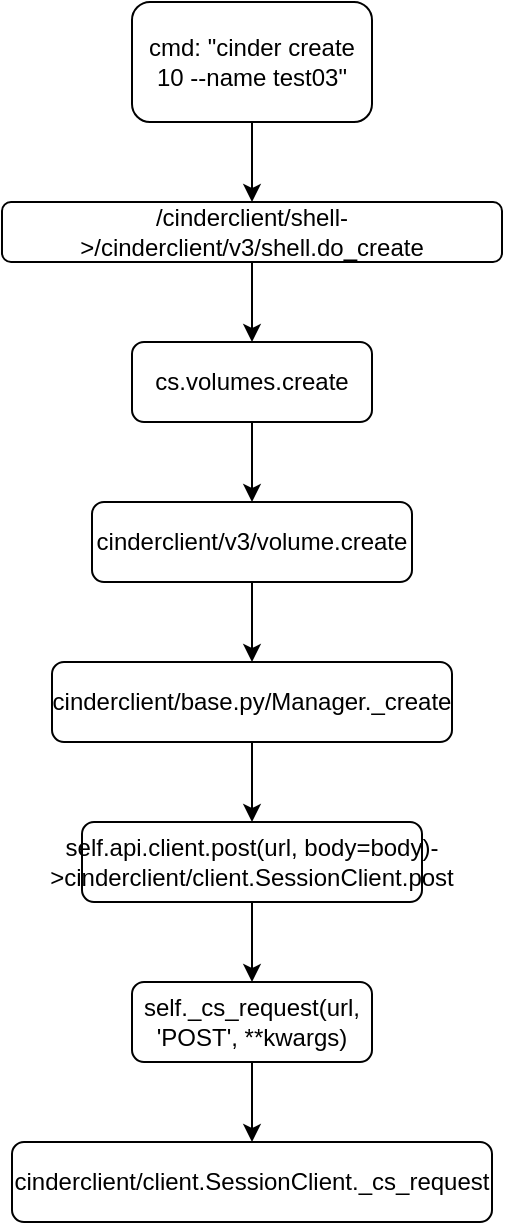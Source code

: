 <mxfile version="13.6.0" type="device"><diagram id="Y5Psf9uDNhBOmzEwHw49" name="第 1 页"><mxGraphModel dx="946" dy="725" grid="1" gridSize="10" guides="1" tooltips="1" connect="1" arrows="1" fold="1" page="1" pageScale="1" pageWidth="1169" pageHeight="1654" math="0" shadow="0"><root><mxCell id="0"/><mxCell id="1" parent="0"/><mxCell id="lAx0HHUNjTtmzQnbuXb_-4" style="edgeStyle=orthogonalEdgeStyle;rounded=0;orthogonalLoop=1;jettySize=auto;html=1;entryX=0.5;entryY=0;entryDx=0;entryDy=0;" edge="1" parent="1" source="lAx0HHUNjTtmzQnbuXb_-1" target="lAx0HHUNjTtmzQnbuXb_-2"><mxGeometry relative="1" as="geometry"/></mxCell><mxCell id="lAx0HHUNjTtmzQnbuXb_-1" value="cmd: &quot;cinder create 10 --name test03&quot;" style="rounded=1;whiteSpace=wrap;html=1;" vertex="1" parent="1"><mxGeometry x="210" y="20" width="120" height="60" as="geometry"/></mxCell><mxCell id="lAx0HHUNjTtmzQnbuXb_-5" style="edgeStyle=orthogonalEdgeStyle;rounded=0;orthogonalLoop=1;jettySize=auto;html=1;entryX=0.5;entryY=0;entryDx=0;entryDy=0;" edge="1" parent="1" source="lAx0HHUNjTtmzQnbuXb_-2" target="lAx0HHUNjTtmzQnbuXb_-3"><mxGeometry relative="1" as="geometry"/></mxCell><mxCell id="lAx0HHUNjTtmzQnbuXb_-2" value="/cinderclient/shell-&amp;gt;/cinderclient/v3/shell.do_create" style="rounded=1;whiteSpace=wrap;html=1;" vertex="1" parent="1"><mxGeometry x="145" y="120" width="250" height="30" as="geometry"/></mxCell><mxCell id="lAx0HHUNjTtmzQnbuXb_-7" style="edgeStyle=orthogonalEdgeStyle;rounded=0;orthogonalLoop=1;jettySize=auto;html=1;entryX=0.5;entryY=0;entryDx=0;entryDy=0;" edge="1" parent="1" source="lAx0HHUNjTtmzQnbuXb_-3" target="lAx0HHUNjTtmzQnbuXb_-6"><mxGeometry relative="1" as="geometry"/></mxCell><mxCell id="lAx0HHUNjTtmzQnbuXb_-3" value="cs.volumes.create" style="rounded=1;whiteSpace=wrap;html=1;" vertex="1" parent="1"><mxGeometry x="210" y="190" width="120" height="40" as="geometry"/></mxCell><mxCell id="lAx0HHUNjTtmzQnbuXb_-9" style="edgeStyle=orthogonalEdgeStyle;rounded=0;orthogonalLoop=1;jettySize=auto;html=1;entryX=0.5;entryY=0;entryDx=0;entryDy=0;" edge="1" parent="1" source="lAx0HHUNjTtmzQnbuXb_-6" target="lAx0HHUNjTtmzQnbuXb_-8"><mxGeometry relative="1" as="geometry"/></mxCell><mxCell id="lAx0HHUNjTtmzQnbuXb_-6" value="cinderclient/v3/volume.create" style="rounded=1;whiteSpace=wrap;html=1;" vertex="1" parent="1"><mxGeometry x="190" y="270" width="160" height="40" as="geometry"/></mxCell><mxCell id="lAx0HHUNjTtmzQnbuXb_-13" style="edgeStyle=orthogonalEdgeStyle;rounded=0;orthogonalLoop=1;jettySize=auto;html=1;entryX=0.5;entryY=0;entryDx=0;entryDy=0;" edge="1" parent="1" source="lAx0HHUNjTtmzQnbuXb_-8" target="lAx0HHUNjTtmzQnbuXb_-10"><mxGeometry relative="1" as="geometry"/></mxCell><mxCell id="lAx0HHUNjTtmzQnbuXb_-8" value="cinderclient/base.py/Manager._create" style="rounded=1;whiteSpace=wrap;html=1;" vertex="1" parent="1"><mxGeometry x="170" y="350" width="200" height="40" as="geometry"/></mxCell><mxCell id="lAx0HHUNjTtmzQnbuXb_-12" style="edgeStyle=orthogonalEdgeStyle;rounded=0;orthogonalLoop=1;jettySize=auto;html=1;entryX=0.5;entryY=0;entryDx=0;entryDy=0;" edge="1" parent="1" source="lAx0HHUNjTtmzQnbuXb_-10" target="lAx0HHUNjTtmzQnbuXb_-11"><mxGeometry relative="1" as="geometry"/></mxCell><mxCell id="lAx0HHUNjTtmzQnbuXb_-10" value="self.api.client.post(url, body=body)-&amp;gt;cinderclient/client.SessionClient.post" style="rounded=1;whiteSpace=wrap;html=1;" vertex="1" parent="1"><mxGeometry x="185" y="430" width="170" height="40" as="geometry"/></mxCell><mxCell id="lAx0HHUNjTtmzQnbuXb_-15" style="edgeStyle=orthogonalEdgeStyle;rounded=0;orthogonalLoop=1;jettySize=auto;html=1;entryX=0.5;entryY=0;entryDx=0;entryDy=0;" edge="1" parent="1" source="lAx0HHUNjTtmzQnbuXb_-11" target="lAx0HHUNjTtmzQnbuXb_-14"><mxGeometry relative="1" as="geometry"/></mxCell><mxCell id="lAx0HHUNjTtmzQnbuXb_-11" value="self._cs_request(url, 'POST', **kwargs)" style="rounded=1;whiteSpace=wrap;html=1;" vertex="1" parent="1"><mxGeometry x="210" y="510" width="120" height="40" as="geometry"/></mxCell><mxCell id="lAx0HHUNjTtmzQnbuXb_-14" value="cinderclient/client.SessionClient._cs_request" style="rounded=1;whiteSpace=wrap;html=1;" vertex="1" parent="1"><mxGeometry x="150" y="590" width="240" height="40" as="geometry"/></mxCell></root></mxGraphModel></diagram></mxfile>
